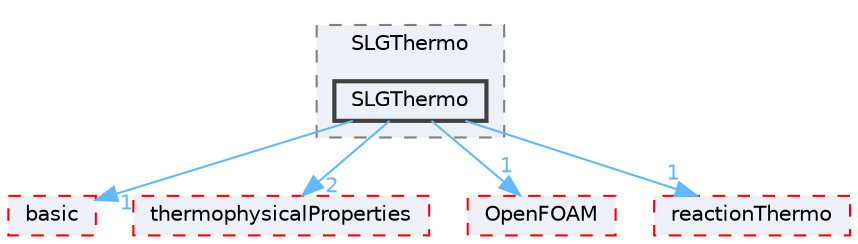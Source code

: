 digraph "src/thermophysicalModels/SLGThermo/SLGThermo"
{
 // LATEX_PDF_SIZE
  bgcolor="transparent";
  edge [fontname=Helvetica,fontsize=10,labelfontname=Helvetica,labelfontsize=10];
  node [fontname=Helvetica,fontsize=10,shape=box,height=0.2,width=0.4];
  compound=true
  subgraph clusterdir_f36cb8566f9af60a41b6fcbfb833c602 {
    graph [ bgcolor="#edf0f7", pencolor="grey50", label="SLGThermo", fontname=Helvetica,fontsize=10 style="filled,dashed", URL="dir_f36cb8566f9af60a41b6fcbfb833c602.html",tooltip=""]
  dir_2f24aabd7b04e097804647f01e8577c7 [label="SLGThermo", fillcolor="#edf0f7", color="grey25", style="filled,bold", URL="dir_2f24aabd7b04e097804647f01e8577c7.html",tooltip=""];
  }
  dir_38cb9973e0eaf6834e10b18bff965c4b [label="basic", fillcolor="#edf0f7", color="red", style="filled,dashed", URL="dir_38cb9973e0eaf6834e10b18bff965c4b.html",tooltip=""];
  dir_e18d608ec106eacfb005ee36ef0e1b8f [label="thermophysicalProperties", fillcolor="#edf0f7", color="red", style="filled,dashed", URL="dir_e18d608ec106eacfb005ee36ef0e1b8f.html",tooltip=""];
  dir_c5473ff19b20e6ec4dfe5c310b3778a8 [label="OpenFOAM", fillcolor="#edf0f7", color="red", style="filled,dashed", URL="dir_c5473ff19b20e6ec4dfe5c310b3778a8.html",tooltip=""];
  dir_87c7a4a86ffb283740ec390ea55551cb [label="reactionThermo", fillcolor="#edf0f7", color="red", style="filled,dashed", URL="dir_87c7a4a86ffb283740ec390ea55551cb.html",tooltip=""];
  dir_2f24aabd7b04e097804647f01e8577c7->dir_38cb9973e0eaf6834e10b18bff965c4b [headlabel="1", labeldistance=1.5 headhref="dir_003577_000219.html" href="dir_003577_000219.html" color="steelblue1" fontcolor="steelblue1"];
  dir_2f24aabd7b04e097804647f01e8577c7->dir_87c7a4a86ffb283740ec390ea55551cb [headlabel="1", labeldistance=1.5 headhref="dir_003577_003245.html" href="dir_003577_003245.html" color="steelblue1" fontcolor="steelblue1"];
  dir_2f24aabd7b04e097804647f01e8577c7->dir_c5473ff19b20e6ec4dfe5c310b3778a8 [headlabel="1", labeldistance=1.5 headhref="dir_003577_002695.html" href="dir_003577_002695.html" color="steelblue1" fontcolor="steelblue1"];
  dir_2f24aabd7b04e097804647f01e8577c7->dir_e18d608ec106eacfb005ee36ef0e1b8f [headlabel="2", labeldistance=1.5 headhref="dir_003577_004023.html" href="dir_003577_004023.html" color="steelblue1" fontcolor="steelblue1"];
}
